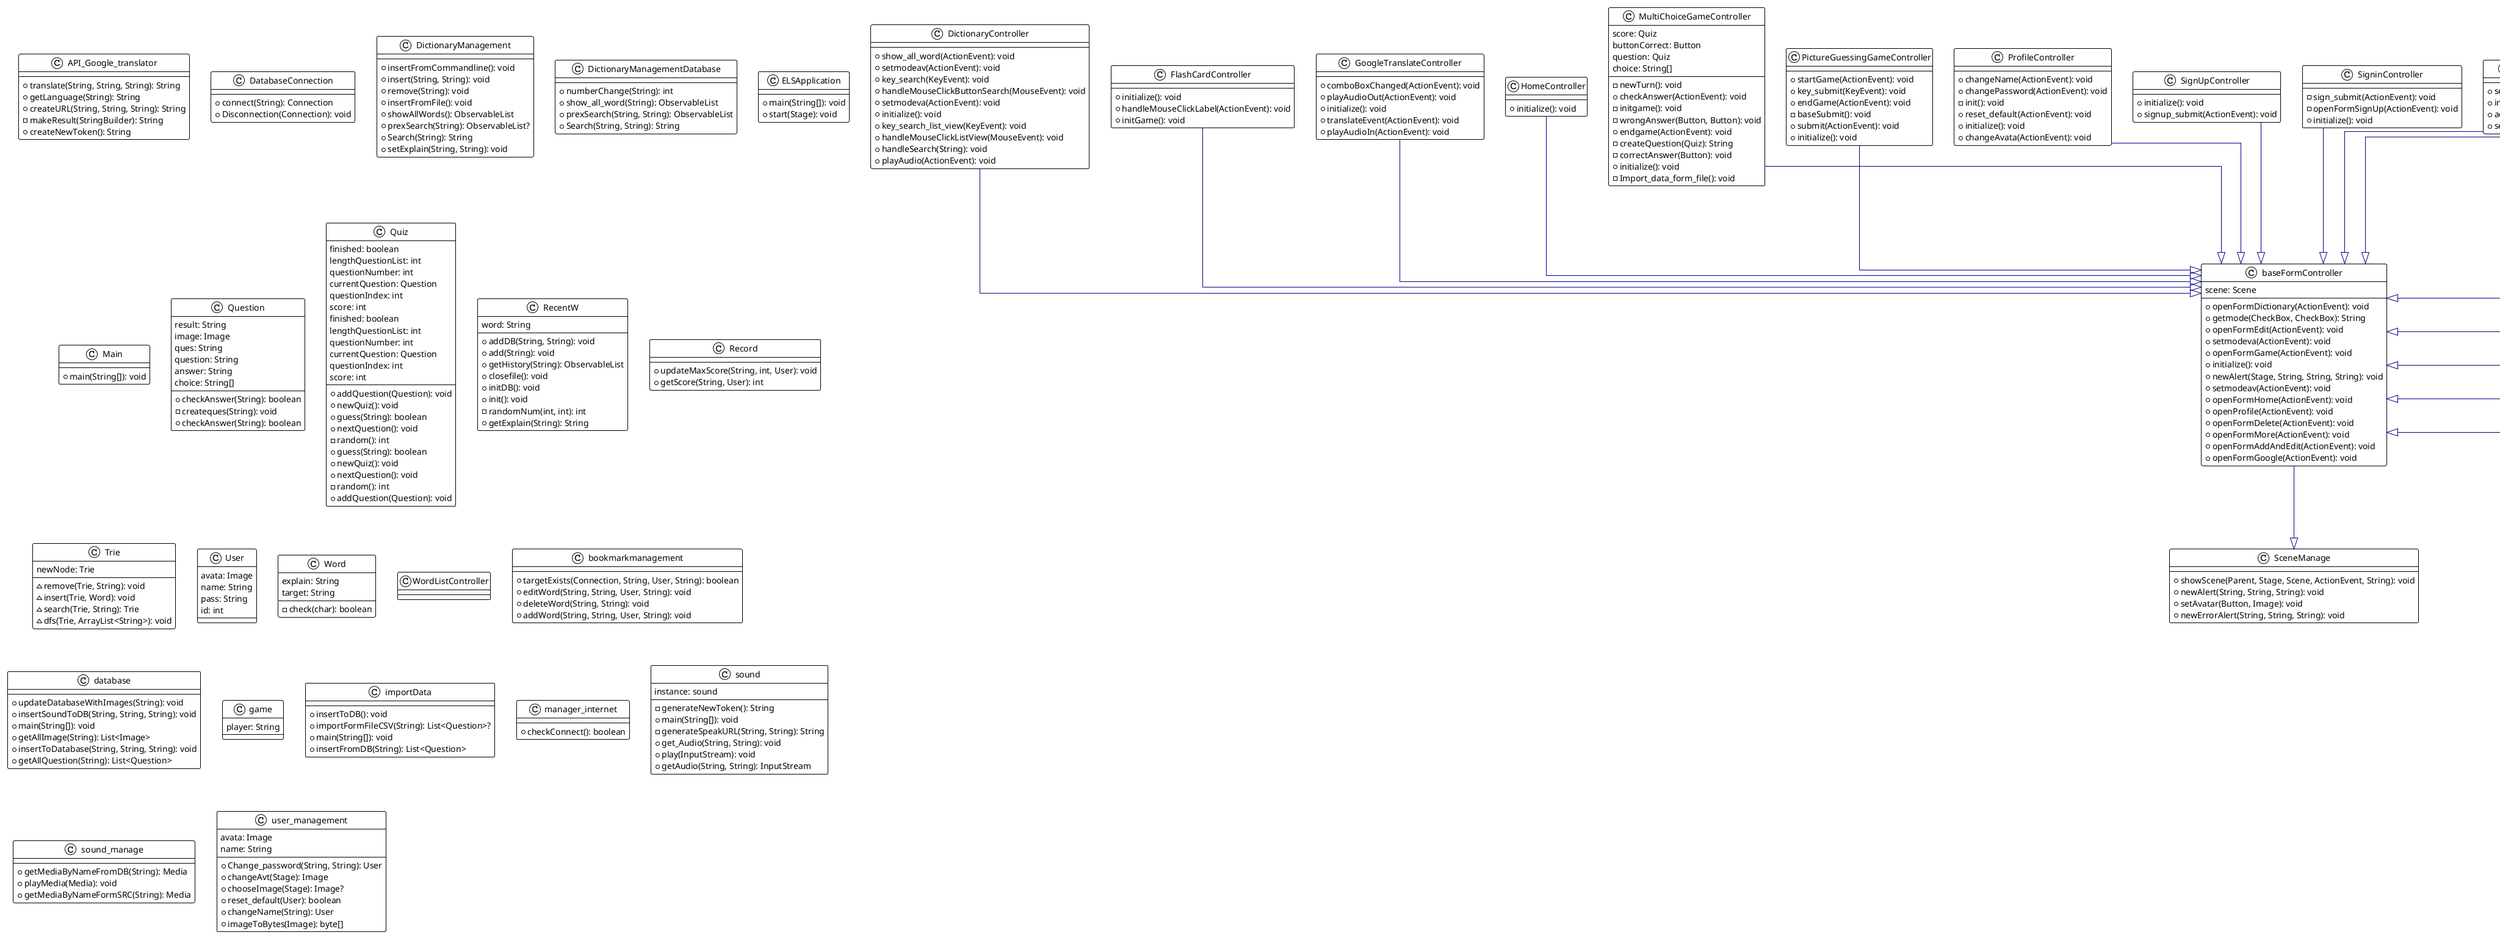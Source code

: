 @startuml

!theme plain
top to bottom direction
skinparam linetype ortho

class API_Google_translator {
  + translate(String, String, String): String
  + getLanguage(String): String
  + createURL(String, String, String): String
  - makeResult(StringBuilder): String
  + createNewToken(): String
}
class DatabaseConnection {
  + connect(String): Connection
  + Disconnection(Connection): void
}
class DictionaryController {
  + show_all_word(ActionEvent): void
  + setmodeav(ActionEvent): void
  + key_search(KeyEvent): void
  + handleMouseClickButtonSearch(MouseEvent): void
  + setmodeva(ActionEvent): void
  + initialize(): void
  + key_search_list_view(KeyEvent): void
  + handleMouseClickListView(MouseEvent): void
  + handleSearch(String): void
  + playAudio(ActionEvent): void
}
class DictionaryManagement {
  + insertFromCommandline(): void
  + insert(String, String): void
  + remove(String): void
  + insertFromFile(): void
  + showAllWords(): ObservableList
  + prexSearch(String): ObservableList?
  + Search(String): String
  + setExplain(String, String): void
}
class DictionaryManagementDatabase {
  + numberChange(String): int
  + show_all_word(String): ObservableList
  + prexSearch(String, String): ObservableList
  + Search(String, String): String
}
class ELSApplication {
  + main(String[]): void
  + start(Stage): void
}
class FlashCardController {
  + initialize(): void
  + handleMouseClickLabel(ActionEvent): void
  + initGame(): void
}
class GoogleTranslateController {
  + comboBoxChanged(ActionEvent): void
  + playAudioOut(ActionEvent): void
  + initialize(): void
  + translateEvent(ActionEvent): void
  + playAudioIn(ActionEvent): void
}
class HomeController {
  + initialize(): void
}
class Main {
  + main(String[]): void
}
class MultiChoiceGameController {
  - newTurn(): void
  + checkAnswer(ActionEvent): void
  - initgame(): void
  - wrongAnswer(Button, Button): void
  + endgame(ActionEvent): void
  - createQuestion(Quiz): String
  - correctAnswer(Button): void
  + initialize(): void
  - Import_data_form_file(): void
   score: Quiz
   buttonCorrect: Button
   question: Quiz
   choice: String[]
}
class PictureGuessingGameController {
  + startGame(ActionEvent): void
  + key_submit(KeyEvent): void
  + endGame(ActionEvent): void
  - baseSubmit(): void
  + submit(ActionEvent): void
  + initialize(): void
}
class ProfileController {
  + changeName(ActionEvent): void
  + changePassword(ActionEvent): void
  - init(): void
  + reset_default(ActionEvent): void
  + initialize(): void
  + changeAvata(ActionEvent): void
}
class Question {
  + checkAnswer(String): boolean
  - createques(String): void
   result: String
   image: Image
   ques: String
}
class Question {
  + checkAnswer(String): boolean
   question: String
   answer: String
   choice: String[]
}
class Quiz {
  + addQuestion(Question): void
  + newQuiz(): void
  + guess(String): boolean
  + nextQuestion(): void
  - random(): int
   finished: boolean
   lengthQuestionList: int
   questionNumber: int
   currentQuestion: Question
   questionIndex: int
   score: int
}
class Quiz {
  + guess(String): boolean
  + newQuiz(): void
  + nextQuestion(): void
  - random(): int
  + addQuestion(Question): void
   finished: boolean
   lengthQuestionList: int
   questionNumber: int
   currentQuestion: Question
   questionIndex: int
   score: int
}
class RecentW {
  + addDB(String, String): void
  + add(String): void
  + getHistory(String): ObservableList
  + closefile(): void
  + initDB(): void
  + init(): void
  - randomNum(int, int): int
  + getExplain(String): String
   word: String
}
class Record {
  + updateMaxScore(String, int, User): void
  + getScore(String, User): int
}
class SceneManage {
  + showScene(Parent, Stage, Scene, ActionEvent, String): void
  + newAlert(String, String, String): void
  + setAvatar(Button, Image): void
  + newErrorAlert(String, String, String): void
}
class SignUpController {
  + initialize(): void
  + signup_submit(ActionEvent): void
}
class SigninController {
  - sign_submit(ActionEvent): void
  - openFormSignUp(ActionEvent): void
  + initialize(): void
}
class Trie {
  ~ remove(Trie, String): void
  ~ insert(Trie, Word): void
  ~ search(Trie, String): Trie
  ~ dfs(Trie, ArrayList<String>): void
   newNode: Trie
}
class User {
   avata: Image
   name: String
   pass: String
   id: int
}
class Word {
  - check(char): boolean
   explain: String
   target: String
}
class WordListController
class addAndEditController {
  + setmodeva(ActionEvent): void
  + initialize(): void
  + addWord(ActionEvent): void
  + setmodeav(ActionEvent): void
}
class baseFormController {
  + openFormDictionary(ActionEvent): void
  + getmode(CheckBox, CheckBox): String
  + openFormEdit(ActionEvent): void
  + setmodeva(ActionEvent): void
  + openFormGame(ActionEvent): void
  + initialize(): void
  + newAlert(Stage, String, String, String): void
  + setmodeav(ActionEvent): void
  + openFormHome(ActionEvent): void
  + openProfile(ActionEvent): void
  + openFormDelete(ActionEvent): void
  + openFormMore(ActionEvent): void
  + openFormAddAndEdit(ActionEvent): void
  + openFormGoogle(ActionEvent): void
   scene: Scene
}
class bookmarkmanagement {
  + targetExists(Connection, String, User, String): boolean
  + editWord(String, String, User, String): void
  + deleteWord(String, String): void
  + addWord(String, String, User, String): void
}
class changeNameController {
  + backProfile(ActionEvent): void
  + changeName(ActionEvent): void
}
class changePasswordController {
  + backProfile(ActionEvent): void
  + Change_password(ActionEvent): void
}
class database {
  + updateDatabaseWithImages(String): void
  + insertSoundToDB(String, String, String): void
  + main(String[]): void
  + getAllImage(String): List<Image>
  + insertToDatabase(String, String, String): void
  + getAllQuestion(String): List<Question>
}
class deleteWord {
  + key_delete_enter(KeyEvent): void
  + initialize(): void
  + setmodeva(ActionEvent): void
  + setmodeav(ActionEvent): void
  + deleteWord(ActionEvent): void
}
class editWordController {
  + initialize(): void
  + setmodeva(ActionEvent): void
  + editWord(ActionEvent): void
  + setmodeav(ActionEvent): void
  + findWord(ActionEvent): void
}
class game {
   player: String
}
class gameController {
  + openFormPGG(ActionEvent): void
  + openFormMultichoice(ActionEvent): void
  + openFormFlashCard(ActionEvent): void
}
class importData {
  + insertToDB(): void
  + importFormFileCSV(String): List<Question>?
  + main(String[]): void
  + insertFromDB(String): List<Question>
}
class manager_internet {
  + checkConnect(): boolean
}
class moreController {
  + openFormProfile(ActionEvent): void
}
class sound {
  - generateNewToken(): String
  + main(String[]): void
  - generateSpeakURL(String, String): String
  + get_Audio(String, String): void
  + play(InputStream): void
  + getAudio(String, String): InputStream
   instance: sound
}
class sound_manage {
  + getMediaByNameFromDB(String): Media
  + playMedia(Media): void
  + getMediaByNameFormSRC(String): Media
}
class user_management {
  + Change_password(String, String): User
  + changeAvt(Stage): Image
  + chooseImage(Stage): Image?
  + reset_default(User): boolean
  + changeName(String): User
  + imageToBytes(Image): byte[]
   avata: Image
   name: String
}

DictionaryController           -[#000082,plain]-^  baseFormController            
FlashCardController            -[#000082,plain]-^  baseFormController            
GoogleTranslateController      -[#000082,plain]-^  baseFormController            
HomeController                 -[#000082,plain]-^  baseFormController            
MultiChoiceGameController      -[#000082,plain]-^  baseFormController            
PictureGuessingGameController  -[#000082,plain]-^  baseFormController            
ProfileController              -[#000082,plain]-^  baseFormController            
SignUpController               -[#000082,plain]-^  baseFormController            
SigninController               -[#000082,plain]-^  baseFormController            
addAndEditController           -[#000082,plain]-^  baseFormController            
baseFormController             -[#000082,plain]-^  SceneManage                   
changeNameController           -[#000082,plain]-^  baseFormController            
changePasswordController       -[#000082,plain]-^  baseFormController            
deleteWord                     -[#000082,plain]-^  baseFormController            
editWordController             -[#000082,plain]-^  baseFormController            
gameController                 -[#000082,plain]-^  baseFormController            
moreController                 -[#000082,plain]-^  baseFormController            
@enduml
